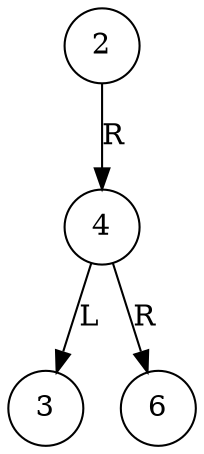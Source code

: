 digraph G{
node [shape=circle];
"2217078548448"[label="2"];
"2217078548208"[label="4"];
"2217078548528"[label="3"];
"2217078548608"[label="6"];
"2217078548448" -> "2217078548208" [label = "R"];
"2217078548208" -> "2217078548528" [label = "L"];
"2217078548208" -> "2217078548608" [label = "R"];
}

